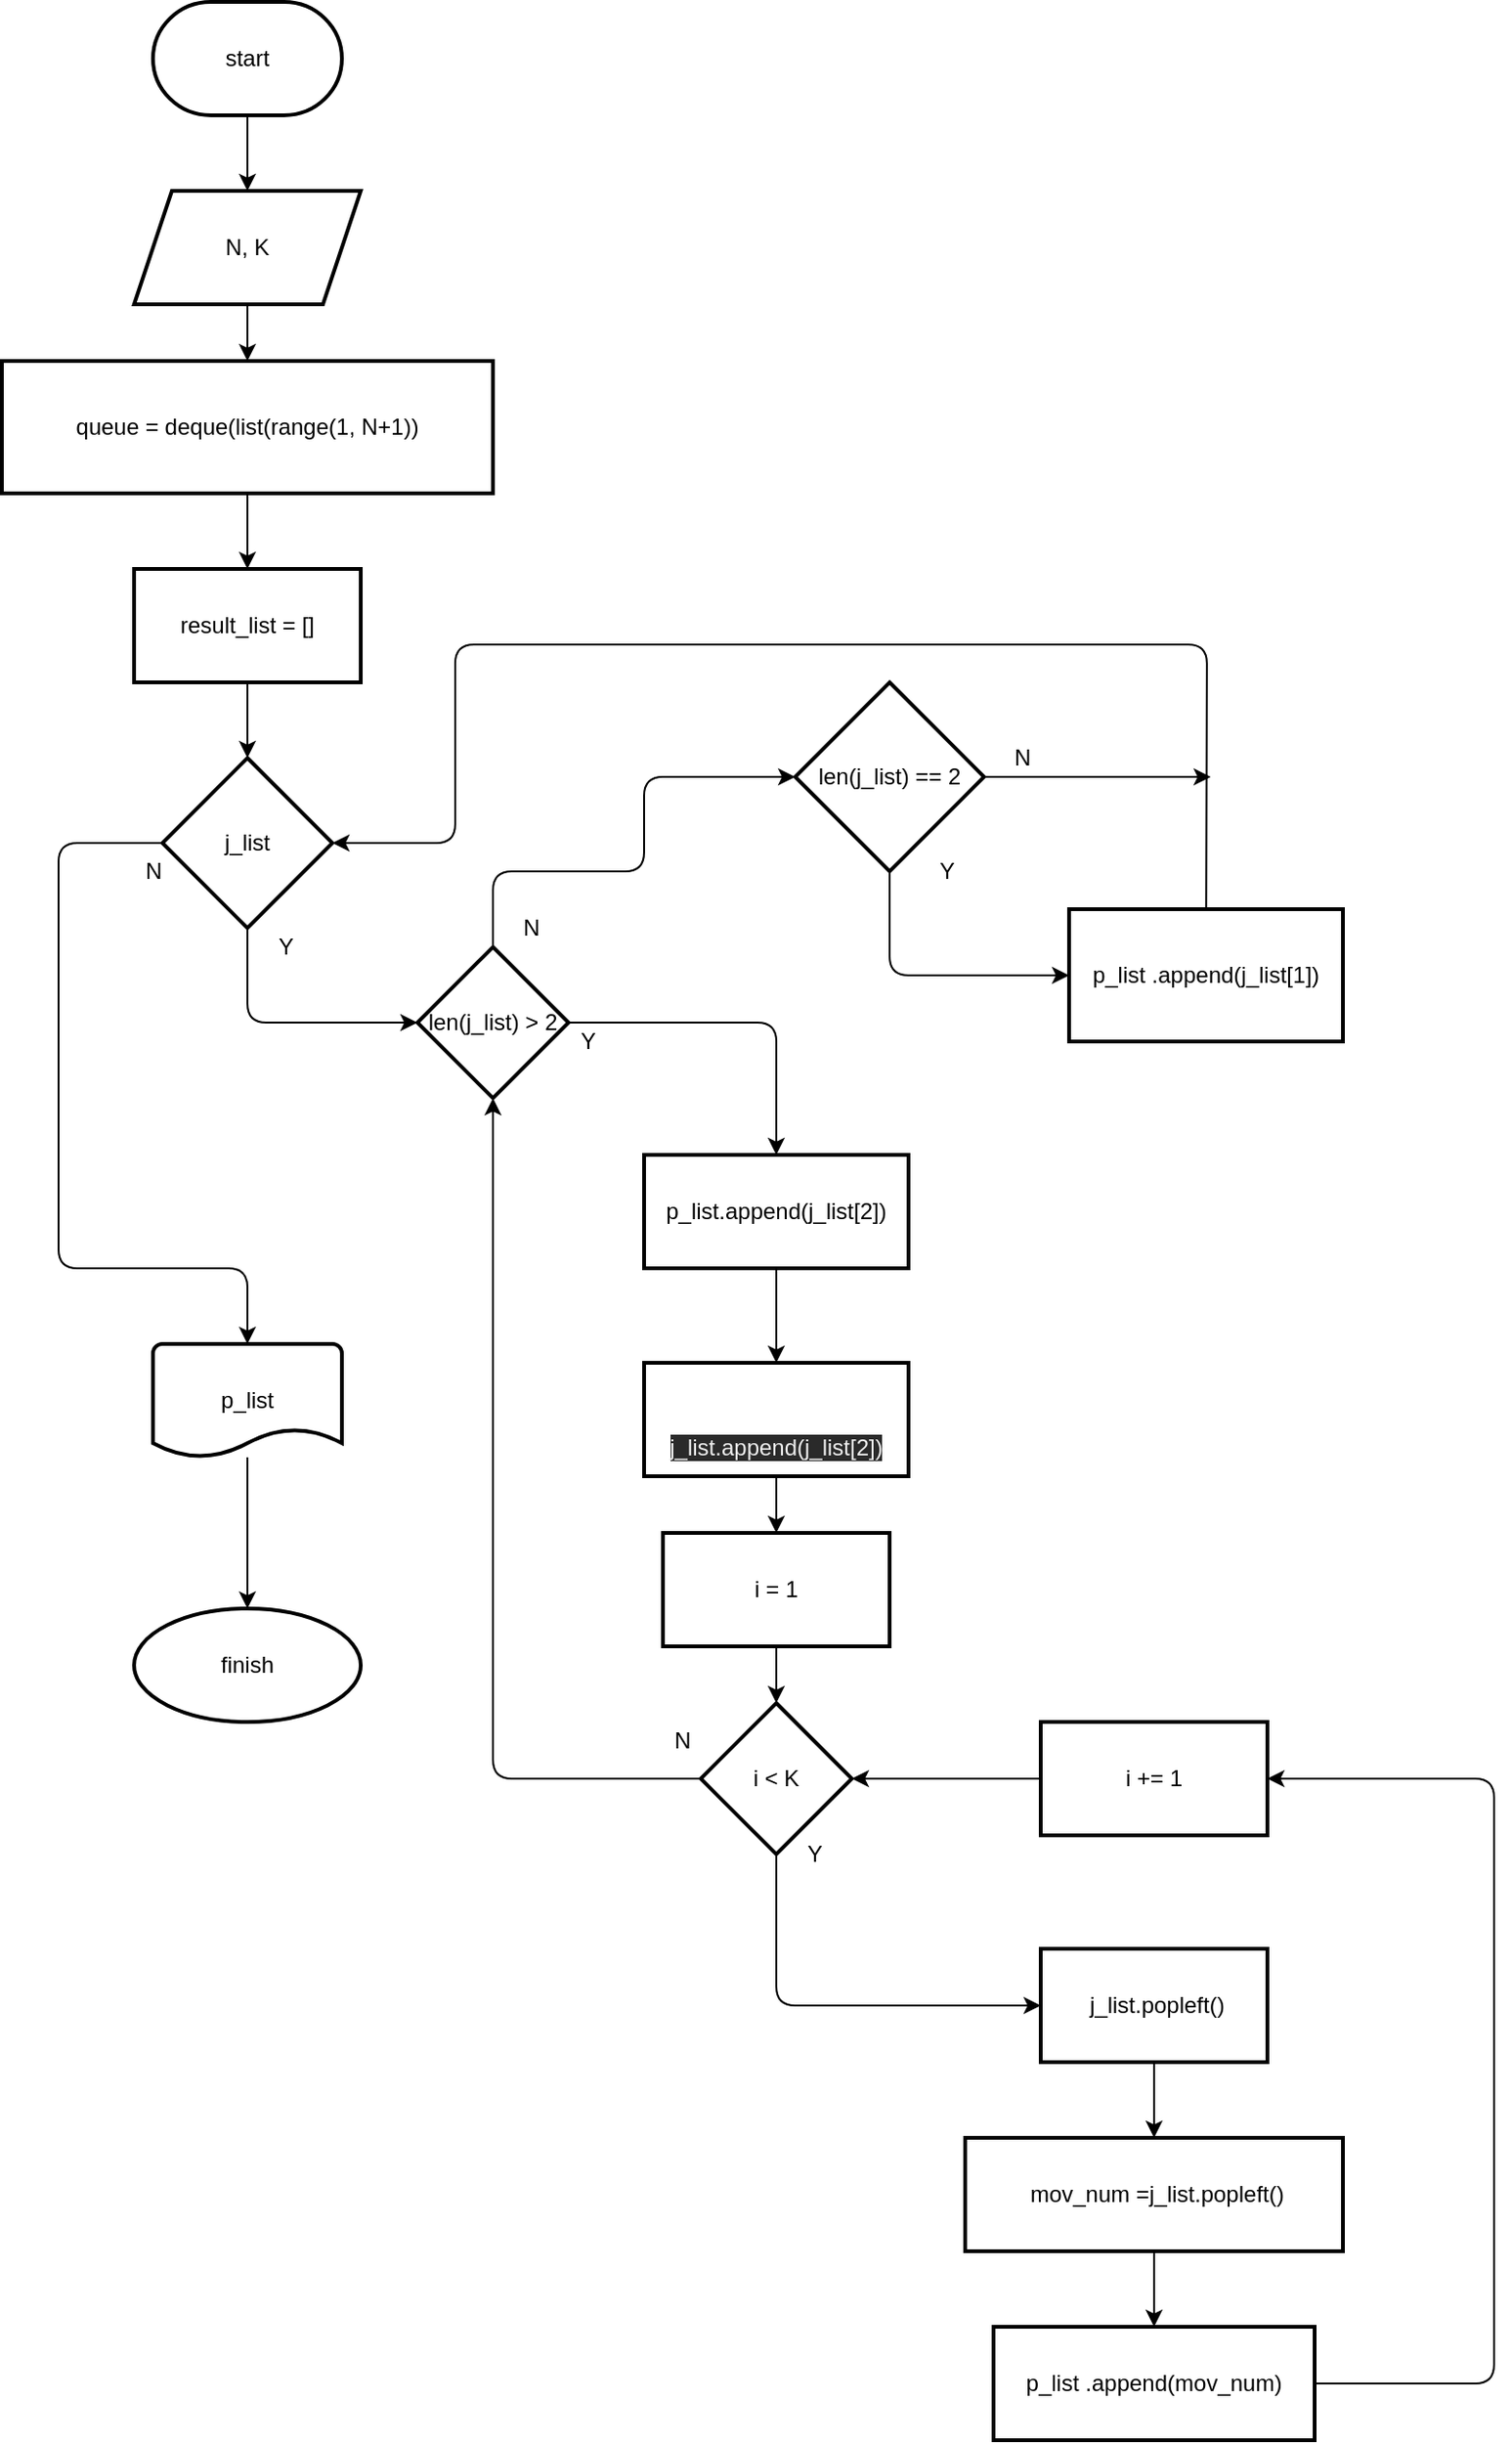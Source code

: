 <mxfile>
    <diagram id="xKHDH3VV19bvr4sTxTwp" name="Page-1">
        <mxGraphModel dx="1160" dy="799" grid="1" gridSize="10" guides="1" tooltips="1" connect="1" arrows="1" fold="1" page="1" pageScale="1" pageWidth="850" pageHeight="1100" math="0" shadow="0">
            <root>
                <mxCell id="0"/>
                <mxCell id="1" parent="0"/>
                <mxCell id="4" value="" style="edgeStyle=none;html=1;" parent="1" source="2" target="3" edge="1">
                    <mxGeometry relative="1" as="geometry"/>
                </mxCell>
                <mxCell id="2" value="start" style="strokeWidth=2;html=1;shape=mxgraph.flowchart.terminator;whiteSpace=wrap;" parent="1" vertex="1">
                    <mxGeometry x="320" y="10" width="100" height="60" as="geometry"/>
                </mxCell>
                <mxCell id="6" value="" style="edgeStyle=none;html=1;" parent="1" source="3" target="5" edge="1">
                    <mxGeometry relative="1" as="geometry"/>
                </mxCell>
                <mxCell id="3" value="N, K" style="shape=parallelogram;perimeter=parallelogramPerimeter;whiteSpace=wrap;html=1;fixedSize=1;strokeWidth=2;" parent="1" vertex="1">
                    <mxGeometry x="310" y="110" width="120" height="60" as="geometry"/>
                </mxCell>
                <mxCell id="8" value="" style="edgeStyle=none;html=1;" parent="1" source="5" target="7" edge="1">
                    <mxGeometry relative="1" as="geometry"/>
                </mxCell>
                <mxCell id="5" value="queue = deque(list(range(1, N+1))" style="whiteSpace=wrap;html=1;strokeWidth=2;" parent="1" vertex="1">
                    <mxGeometry x="240" y="200" width="260" height="70" as="geometry"/>
                </mxCell>
                <mxCell id="10" value="" style="edgeStyle=none;html=1;" parent="1" source="7" target="9" edge="1">
                    <mxGeometry relative="1" as="geometry"/>
                </mxCell>
                <mxCell id="7" value="result_list = []" style="whiteSpace=wrap;html=1;strokeWidth=2;" parent="1" vertex="1">
                    <mxGeometry x="310" y="310" width="120" height="60" as="geometry"/>
                </mxCell>
                <mxCell id="12" value="" style="edgeStyle=none;html=1;" parent="1" source="9" target="11" edge="1">
                    <mxGeometry relative="1" as="geometry">
                        <Array as="points">
                            <mxPoint x="370" y="550"/>
                        </Array>
                    </mxGeometry>
                </mxCell>
                <mxCell id="53" style="edgeStyle=none;html=1;" parent="1" source="9" edge="1">
                    <mxGeometry relative="1" as="geometry">
                        <mxPoint x="370" y="720" as="targetPoint"/>
                        <Array as="points">
                            <mxPoint x="270" y="455"/>
                            <mxPoint x="270" y="680"/>
                            <mxPoint x="370" y="680"/>
                        </Array>
                    </mxGeometry>
                </mxCell>
                <mxCell id="9" value="j_list" style="rhombus;whiteSpace=wrap;html=1;strokeWidth=2;" parent="1" vertex="1">
                    <mxGeometry x="325" y="410" width="90" height="90" as="geometry"/>
                </mxCell>
                <mxCell id="38" style="edgeStyle=none;html=1;entryX=0.5;entryY=0;entryDx=0;entryDy=0;" parent="1" source="11" target="13" edge="1">
                    <mxGeometry relative="1" as="geometry">
                        <Array as="points">
                            <mxPoint x="650" y="550"/>
                        </Array>
                    </mxGeometry>
                </mxCell>
                <mxCell id="40" style="edgeStyle=none;html=1;entryX=0;entryY=0.5;entryDx=0;entryDy=0;entryPerimeter=0;" parent="1" source="11" target="43" edge="1">
                    <mxGeometry relative="1" as="geometry">
                        <mxPoint x="660" y="460" as="targetPoint"/>
                        <Array as="points">
                            <mxPoint x="500" y="470"/>
                            <mxPoint x="580" y="470"/>
                            <mxPoint x="580" y="420"/>
                        </Array>
                    </mxGeometry>
                </mxCell>
                <mxCell id="11" value="len(j_list) &amp;gt; 2" style="rhombus;whiteSpace=wrap;html=1;strokeWidth=2;" parent="1" vertex="1">
                    <mxGeometry x="460" y="510" width="80" height="80" as="geometry"/>
                </mxCell>
                <mxCell id="21" value="" style="edgeStyle=none;html=1;" parent="1" source="13" target="15" edge="1">
                    <mxGeometry relative="1" as="geometry"/>
                </mxCell>
                <mxCell id="13" value="p_list.append(j_list[2])" style="whiteSpace=wrap;html=1;strokeWidth=2;" parent="1" vertex="1">
                    <mxGeometry x="580" y="620" width="140" height="60" as="geometry"/>
                </mxCell>
                <mxCell id="23" value="" style="edgeStyle=none;html=1;" parent="1" source="15" target="22" edge="1">
                    <mxGeometry relative="1" as="geometry"/>
                </mxCell>
                <mxCell id="15" value="&lt;br&gt;&lt;br&gt;&lt;span style=&quot;color: rgb(240 , 240 , 240) ; font-family: &amp;#34;helvetica&amp;#34; ; font-size: 12px ; font-style: normal ; font-weight: 400 ; letter-spacing: normal ; text-align: center ; text-indent: 0px ; text-transform: none ; word-spacing: 0px ; background-color: rgb(42 , 42 , 42) ; display: inline ; float: none&quot;&gt;j_list.append(j_list[2])&lt;/span&gt;&lt;br&gt;" style="whiteSpace=wrap;html=1;strokeWidth=2;" parent="1" vertex="1">
                    <mxGeometry x="580" y="730" width="140" height="60" as="geometry"/>
                </mxCell>
                <mxCell id="25" value="" style="edgeStyle=none;html=1;" parent="1" source="22" target="24" edge="1">
                    <mxGeometry relative="1" as="geometry"/>
                </mxCell>
                <mxCell id="22" value="i = 1" style="whiteSpace=wrap;html=1;strokeWidth=2;" parent="1" vertex="1">
                    <mxGeometry x="590" y="820" width="120" height="60" as="geometry"/>
                </mxCell>
                <mxCell id="29" value="" style="edgeStyle=none;html=1;" parent="1" source="24" target="28" edge="1">
                    <mxGeometry relative="1" as="geometry">
                        <Array as="points">
                            <mxPoint x="650" y="1070"/>
                        </Array>
                    </mxGeometry>
                </mxCell>
                <mxCell id="39" style="edgeStyle=none;html=1;entryX=0.5;entryY=1;entryDx=0;entryDy=0;" parent="1" source="24" target="11" edge="1">
                    <mxGeometry relative="1" as="geometry">
                        <Array as="points">
                            <mxPoint x="500" y="950"/>
                        </Array>
                    </mxGeometry>
                </mxCell>
                <mxCell id="24" value="i &amp;lt; K" style="rhombus;whiteSpace=wrap;html=1;strokeWidth=2;" parent="1" vertex="1">
                    <mxGeometry x="610" y="910" width="80" height="80" as="geometry"/>
                </mxCell>
                <mxCell id="27" value="" style="edgeStyle=none;html=1;" parent="1" source="26" target="24" edge="1">
                    <mxGeometry relative="1" as="geometry"/>
                </mxCell>
                <mxCell id="26" value="i += 1" style="whiteSpace=wrap;html=1;strokeWidth=2;" parent="1" vertex="1">
                    <mxGeometry x="790" y="920" width="120" height="60" as="geometry"/>
                </mxCell>
                <mxCell id="31" value="" style="edgeStyle=none;html=1;" parent="1" source="28" target="30" edge="1">
                    <mxGeometry relative="1" as="geometry"/>
                </mxCell>
                <mxCell id="28" value="&amp;nbsp;j_list.popleft()" style="whiteSpace=wrap;html=1;strokeWidth=2;" parent="1" vertex="1">
                    <mxGeometry x="790" y="1040" width="120" height="60" as="geometry"/>
                </mxCell>
                <mxCell id="33" value="" style="edgeStyle=none;html=1;" parent="1" source="30" target="32" edge="1">
                    <mxGeometry relative="1" as="geometry"/>
                </mxCell>
                <mxCell id="30" value="&lt;span&gt;&amp;nbsp;mov_num =j_list.popleft()&lt;/span&gt;" style="whiteSpace=wrap;html=1;strokeWidth=2;" parent="1" vertex="1">
                    <mxGeometry x="750" y="1140" width="200" height="60" as="geometry"/>
                </mxCell>
                <mxCell id="34" style="edgeStyle=none;html=1;entryX=1;entryY=0.5;entryDx=0;entryDy=0;" parent="1" source="32" target="26" edge="1">
                    <mxGeometry relative="1" as="geometry">
                        <Array as="points">
                            <mxPoint x="1030" y="1270"/>
                            <mxPoint x="1030" y="950"/>
                        </Array>
                    </mxGeometry>
                </mxCell>
                <mxCell id="32" value="p_list .append(mov_num)" style="whiteSpace=wrap;html=1;strokeWidth=2;" parent="1" vertex="1">
                    <mxGeometry x="765" y="1240" width="170" height="60" as="geometry"/>
                </mxCell>
                <mxCell id="41" value="Y" style="text;html=1;align=center;verticalAlign=middle;resizable=0;points=[];autosize=1;strokeColor=none;fillColor=none;" parent="1" vertex="1">
                    <mxGeometry x="380" y="500" width="20" height="20" as="geometry"/>
                </mxCell>
                <mxCell id="42" value="Y" style="text;html=1;align=center;verticalAlign=middle;resizable=0;points=[];autosize=1;strokeColor=none;fillColor=none;" parent="1" vertex="1">
                    <mxGeometry x="540" y="550" width="20" height="20" as="geometry"/>
                </mxCell>
                <mxCell id="48" style="edgeStyle=none;html=1;entryX=0;entryY=0.5;entryDx=0;entryDy=0;" parent="1" source="43" target="46" edge="1">
                    <mxGeometry relative="1" as="geometry">
                        <Array as="points">
                            <mxPoint x="710" y="525"/>
                        </Array>
                    </mxGeometry>
                </mxCell>
                <mxCell id="50" style="edgeStyle=none;html=1;" parent="1" source="43" edge="1">
                    <mxGeometry relative="1" as="geometry">
                        <mxPoint x="880" y="420" as="targetPoint"/>
                    </mxGeometry>
                </mxCell>
                <mxCell id="43" value="len(j_list) == 2" style="strokeWidth=2;html=1;shape=mxgraph.flowchart.decision;whiteSpace=wrap;" parent="1" vertex="1">
                    <mxGeometry x="660" y="370" width="100" height="100" as="geometry"/>
                </mxCell>
                <mxCell id="45" value="N" style="text;html=1;align=center;verticalAlign=middle;resizable=0;points=[];autosize=1;strokeColor=none;fillColor=none;" parent="1" vertex="1">
                    <mxGeometry x="510" y="490" width="20" height="20" as="geometry"/>
                </mxCell>
                <mxCell id="49" style="edgeStyle=none;html=1;entryX=1;entryY=0.5;entryDx=0;entryDy=0;" parent="1" source="46" target="9" edge="1">
                    <mxGeometry relative="1" as="geometry">
                        <Array as="points">
                            <mxPoint x="878" y="350"/>
                            <mxPoint x="480" y="350"/>
                            <mxPoint x="480" y="455"/>
                        </Array>
                    </mxGeometry>
                </mxCell>
                <mxCell id="46" value="p_list .append(j_list[1])" style="whiteSpace=wrap;html=1;strokeWidth=2;" parent="1" vertex="1">
                    <mxGeometry x="805" y="490" width="145" height="70" as="geometry"/>
                </mxCell>
                <mxCell id="51" value="Y" style="text;html=1;align=center;verticalAlign=middle;resizable=0;points=[];autosize=1;strokeColor=none;fillColor=none;" parent="1" vertex="1">
                    <mxGeometry x="730" y="460" width="20" height="20" as="geometry"/>
                </mxCell>
                <mxCell id="52" value="N" style="text;html=1;align=center;verticalAlign=middle;resizable=0;points=[];autosize=1;strokeColor=none;fillColor=none;" parent="1" vertex="1">
                    <mxGeometry x="770" y="400" width="20" height="20" as="geometry"/>
                </mxCell>
                <mxCell id="56" value="" style="edgeStyle=none;html=1;" parent="1" source="54" target="55" edge="1">
                    <mxGeometry relative="1" as="geometry"/>
                </mxCell>
                <mxCell id="54" value="p_list" style="strokeWidth=2;html=1;shape=mxgraph.flowchart.document2;whiteSpace=wrap;size=0.25;" parent="1" vertex="1">
                    <mxGeometry x="320" y="720" width="100" height="60" as="geometry"/>
                </mxCell>
                <mxCell id="55" value="finish" style="ellipse;whiteSpace=wrap;html=1;strokeWidth=2;" parent="1" vertex="1">
                    <mxGeometry x="310" y="860" width="120" height="60" as="geometry"/>
                </mxCell>
                <mxCell id="57" value="N" style="text;html=1;align=center;verticalAlign=middle;resizable=0;points=[];autosize=1;strokeColor=none;fillColor=none;" parent="1" vertex="1">
                    <mxGeometry x="310" y="460" width="20" height="20" as="geometry"/>
                </mxCell>
                <mxCell id="58" value="Y" style="text;html=1;align=center;verticalAlign=middle;resizable=0;points=[];autosize=1;strokeColor=none;fillColor=none;" parent="1" vertex="1">
                    <mxGeometry x="660" y="980" width="20" height="20" as="geometry"/>
                </mxCell>
                <mxCell id="59" value="N" style="text;html=1;align=center;verticalAlign=middle;resizable=0;points=[];autosize=1;strokeColor=none;fillColor=none;" parent="1" vertex="1">
                    <mxGeometry x="590" y="920" width="20" height="20" as="geometry"/>
                </mxCell>
            </root>
        </mxGraphModel>
    </diagram>
</mxfile>